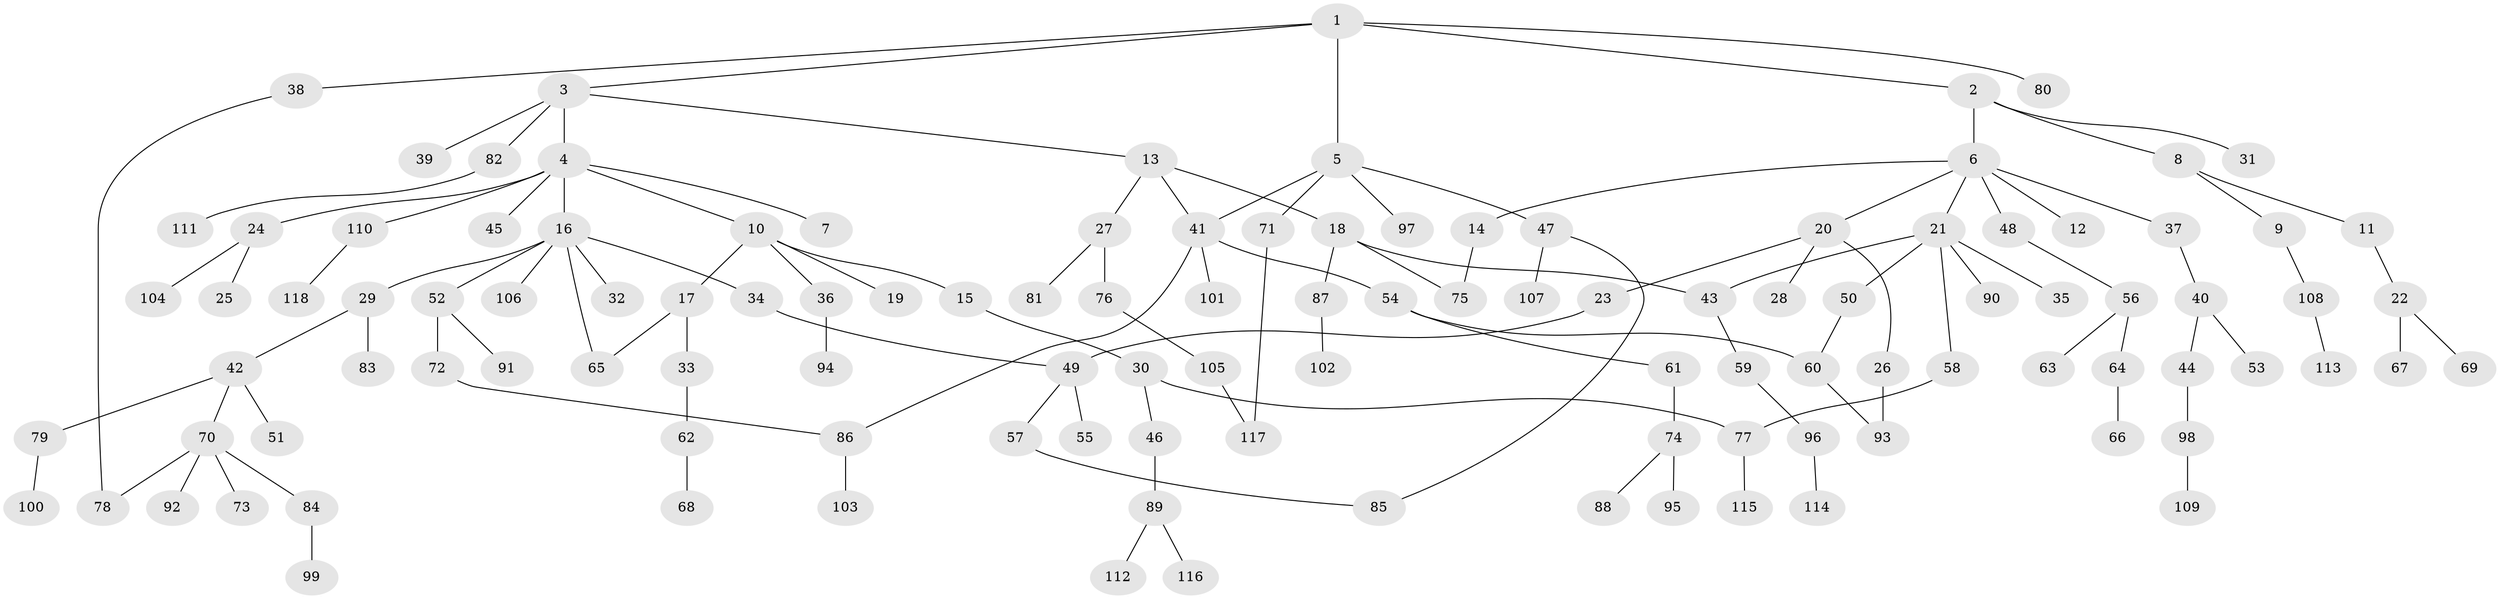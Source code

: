 // Generated by graph-tools (version 1.1) at 2025/34/03/09/25 02:34:29]
// undirected, 118 vertices, 129 edges
graph export_dot {
graph [start="1"]
  node [color=gray90,style=filled];
  1;
  2;
  3;
  4;
  5;
  6;
  7;
  8;
  9;
  10;
  11;
  12;
  13;
  14;
  15;
  16;
  17;
  18;
  19;
  20;
  21;
  22;
  23;
  24;
  25;
  26;
  27;
  28;
  29;
  30;
  31;
  32;
  33;
  34;
  35;
  36;
  37;
  38;
  39;
  40;
  41;
  42;
  43;
  44;
  45;
  46;
  47;
  48;
  49;
  50;
  51;
  52;
  53;
  54;
  55;
  56;
  57;
  58;
  59;
  60;
  61;
  62;
  63;
  64;
  65;
  66;
  67;
  68;
  69;
  70;
  71;
  72;
  73;
  74;
  75;
  76;
  77;
  78;
  79;
  80;
  81;
  82;
  83;
  84;
  85;
  86;
  87;
  88;
  89;
  90;
  91;
  92;
  93;
  94;
  95;
  96;
  97;
  98;
  99;
  100;
  101;
  102;
  103;
  104;
  105;
  106;
  107;
  108;
  109;
  110;
  111;
  112;
  113;
  114;
  115;
  116;
  117;
  118;
  1 -- 2;
  1 -- 3;
  1 -- 5;
  1 -- 38;
  1 -- 80;
  2 -- 6;
  2 -- 8;
  2 -- 31;
  3 -- 4;
  3 -- 13;
  3 -- 39;
  3 -- 82;
  4 -- 7;
  4 -- 10;
  4 -- 16;
  4 -- 24;
  4 -- 45;
  4 -- 110;
  5 -- 41;
  5 -- 47;
  5 -- 71;
  5 -- 97;
  6 -- 12;
  6 -- 14;
  6 -- 20;
  6 -- 21;
  6 -- 37;
  6 -- 48;
  8 -- 9;
  8 -- 11;
  9 -- 108;
  10 -- 15;
  10 -- 17;
  10 -- 19;
  10 -- 36;
  11 -- 22;
  13 -- 18;
  13 -- 27;
  13 -- 41;
  14 -- 75;
  15 -- 30;
  16 -- 29;
  16 -- 32;
  16 -- 34;
  16 -- 52;
  16 -- 106;
  16 -- 65;
  17 -- 33;
  17 -- 65;
  18 -- 87;
  18 -- 43;
  18 -- 75;
  20 -- 23;
  20 -- 26;
  20 -- 28;
  21 -- 35;
  21 -- 43;
  21 -- 50;
  21 -- 58;
  21 -- 90;
  22 -- 67;
  22 -- 69;
  23 -- 49;
  24 -- 25;
  24 -- 104;
  26 -- 93;
  27 -- 76;
  27 -- 81;
  29 -- 42;
  29 -- 83;
  30 -- 46;
  30 -- 77;
  33 -- 62;
  34 -- 49;
  36 -- 94;
  37 -- 40;
  38 -- 78;
  40 -- 44;
  40 -- 53;
  41 -- 54;
  41 -- 86;
  41 -- 101;
  42 -- 51;
  42 -- 70;
  42 -- 79;
  43 -- 59;
  44 -- 98;
  46 -- 89;
  47 -- 85;
  47 -- 107;
  48 -- 56;
  49 -- 55;
  49 -- 57;
  50 -- 60;
  52 -- 72;
  52 -- 91;
  54 -- 61;
  54 -- 60;
  56 -- 63;
  56 -- 64;
  57 -- 85;
  58 -- 77;
  59 -- 96;
  60 -- 93;
  61 -- 74;
  62 -- 68;
  64 -- 66;
  70 -- 73;
  70 -- 84;
  70 -- 92;
  70 -- 78;
  71 -- 117;
  72 -- 86;
  74 -- 88;
  74 -- 95;
  76 -- 105;
  77 -- 115;
  79 -- 100;
  82 -- 111;
  84 -- 99;
  86 -- 103;
  87 -- 102;
  89 -- 112;
  89 -- 116;
  96 -- 114;
  98 -- 109;
  105 -- 117;
  108 -- 113;
  110 -- 118;
}
